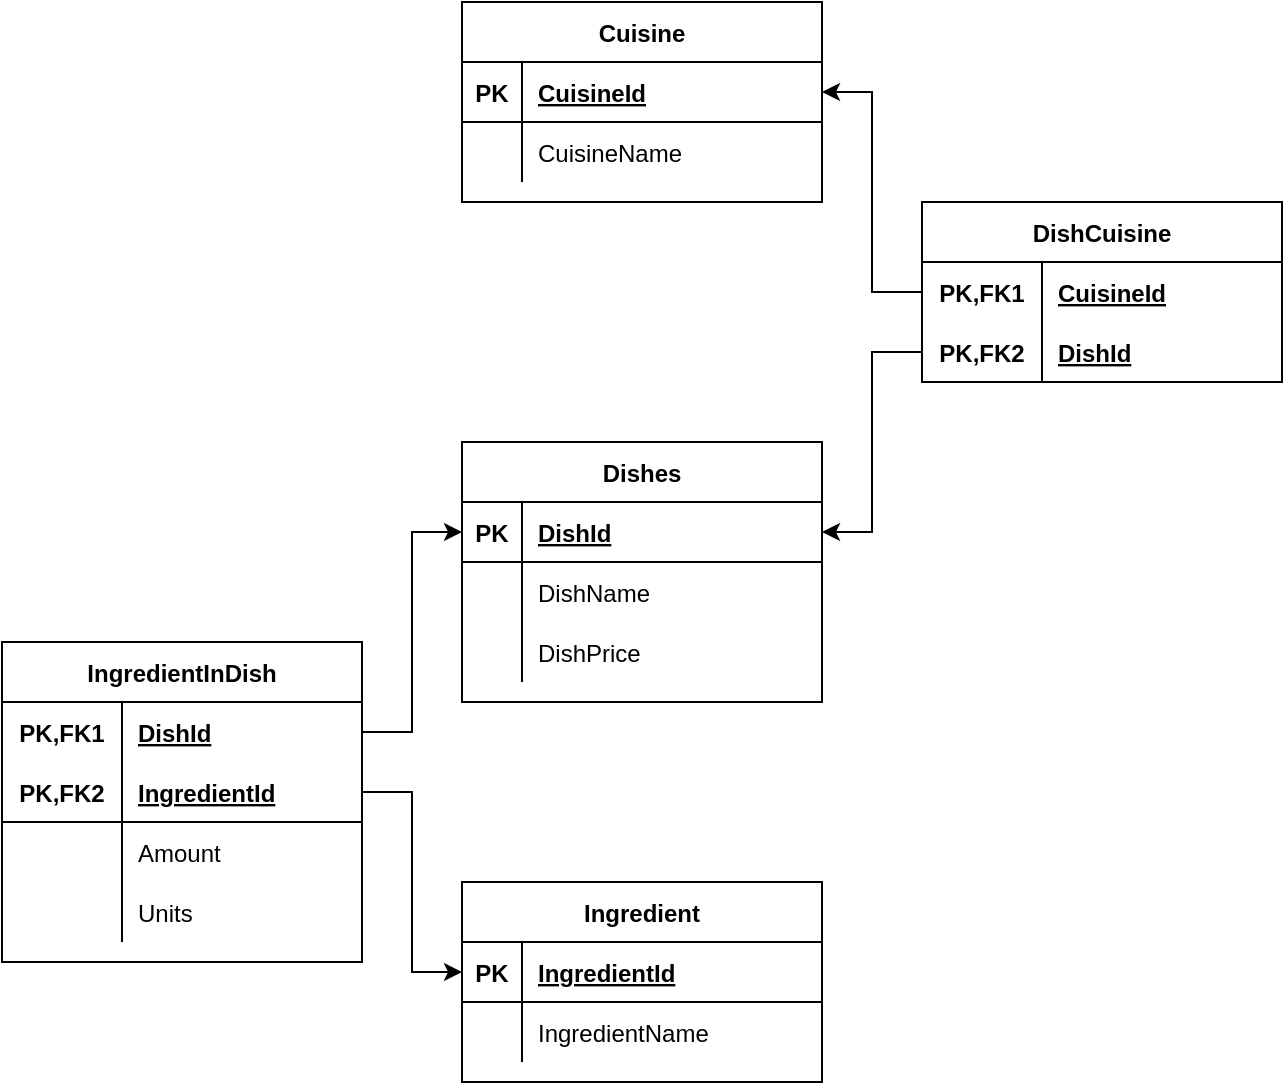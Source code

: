 <mxfile version="18.0.7" type="device"><diagram id="vBNVxA7s9thG6Cq5XpCE" name="Page-1"><mxGraphModel dx="2094" dy="1702" grid="1" gridSize="10" guides="1" tooltips="1" connect="1" arrows="1" fold="1" page="1" pageScale="1" pageWidth="850" pageHeight="1100" math="0" shadow="0"><root><mxCell id="0"/><mxCell id="1" parent="0"/><mxCell id="mBBFCZYdCGgDjVEufcc--1" value="Dishes" style="shape=table;startSize=30;container=1;collapsible=1;childLayout=tableLayout;fixedRows=1;rowLines=0;fontStyle=1;align=center;resizeLast=1;direction=east;" parent="1" vertex="1"><mxGeometry x="-110" y="90" width="180" height="130" as="geometry"/></mxCell><mxCell id="mBBFCZYdCGgDjVEufcc--2" value="" style="shape=tableRow;horizontal=0;startSize=0;swimlaneHead=0;swimlaneBody=0;fillColor=none;collapsible=0;dropTarget=0;points=[[0,0.5],[1,0.5]];portConstraint=eastwest;top=0;left=0;right=0;bottom=1;" parent="mBBFCZYdCGgDjVEufcc--1" vertex="1"><mxGeometry y="30" width="180" height="30" as="geometry"/></mxCell><mxCell id="mBBFCZYdCGgDjVEufcc--3" value="PK" style="shape=partialRectangle;connectable=0;fillColor=none;top=0;left=0;bottom=0;right=0;fontStyle=1;overflow=hidden;" parent="mBBFCZYdCGgDjVEufcc--2" vertex="1"><mxGeometry width="30" height="30" as="geometry"><mxRectangle width="30" height="30" as="alternateBounds"/></mxGeometry></mxCell><mxCell id="mBBFCZYdCGgDjVEufcc--4" value="DishId" style="shape=partialRectangle;connectable=0;fillColor=none;top=0;left=0;bottom=0;right=0;align=left;spacingLeft=6;fontStyle=5;overflow=hidden;" parent="mBBFCZYdCGgDjVEufcc--2" vertex="1"><mxGeometry x="30" width="150" height="30" as="geometry"><mxRectangle width="150" height="30" as="alternateBounds"/></mxGeometry></mxCell><mxCell id="mBBFCZYdCGgDjVEufcc--5" value="" style="shape=tableRow;horizontal=0;startSize=0;swimlaneHead=0;swimlaneBody=0;fillColor=none;collapsible=0;dropTarget=0;points=[[0,0.5],[1,0.5]];portConstraint=eastwest;top=0;left=0;right=0;bottom=0;" parent="mBBFCZYdCGgDjVEufcc--1" vertex="1"><mxGeometry y="60" width="180" height="30" as="geometry"/></mxCell><mxCell id="mBBFCZYdCGgDjVEufcc--6" value="" style="shape=partialRectangle;connectable=0;fillColor=none;top=0;left=0;bottom=0;right=0;editable=1;overflow=hidden;" parent="mBBFCZYdCGgDjVEufcc--5" vertex="1"><mxGeometry width="30" height="30" as="geometry"><mxRectangle width="30" height="30" as="alternateBounds"/></mxGeometry></mxCell><mxCell id="mBBFCZYdCGgDjVEufcc--7" value="DishName" style="shape=partialRectangle;connectable=0;fillColor=none;top=0;left=0;bottom=0;right=0;align=left;spacingLeft=6;overflow=hidden;" parent="mBBFCZYdCGgDjVEufcc--5" vertex="1"><mxGeometry x="30" width="150" height="30" as="geometry"><mxRectangle width="150" height="30" as="alternateBounds"/></mxGeometry></mxCell><mxCell id="mBBFCZYdCGgDjVEufcc--8" value="" style="shape=tableRow;horizontal=0;startSize=0;swimlaneHead=0;swimlaneBody=0;fillColor=none;collapsible=0;dropTarget=0;points=[[0,0.5],[1,0.5]];portConstraint=eastwest;top=0;left=0;right=0;bottom=0;" parent="mBBFCZYdCGgDjVEufcc--1" vertex="1"><mxGeometry y="90" width="180" height="30" as="geometry"/></mxCell><mxCell id="mBBFCZYdCGgDjVEufcc--9" value="" style="shape=partialRectangle;connectable=0;fillColor=none;top=0;left=0;bottom=0;right=0;editable=1;overflow=hidden;" parent="mBBFCZYdCGgDjVEufcc--8" vertex="1"><mxGeometry width="30" height="30" as="geometry"><mxRectangle width="30" height="30" as="alternateBounds"/></mxGeometry></mxCell><mxCell id="mBBFCZYdCGgDjVEufcc--10" value="DishPrice" style="shape=partialRectangle;connectable=0;fillColor=none;top=0;left=0;bottom=0;right=0;align=left;spacingLeft=6;overflow=hidden;" parent="mBBFCZYdCGgDjVEufcc--8" vertex="1"><mxGeometry x="30" width="150" height="30" as="geometry"><mxRectangle width="150" height="30" as="alternateBounds"/></mxGeometry></mxCell><mxCell id="mBBFCZYdCGgDjVEufcc--14" value="Cuisine" style="shape=table;startSize=30;container=1;collapsible=1;childLayout=tableLayout;fixedRows=1;rowLines=0;fontStyle=1;align=center;resizeLast=1;" parent="1" vertex="1"><mxGeometry x="-110" y="-130" width="180" height="100" as="geometry"/></mxCell><mxCell id="mBBFCZYdCGgDjVEufcc--15" value="" style="shape=tableRow;horizontal=0;startSize=0;swimlaneHead=0;swimlaneBody=0;fillColor=none;collapsible=0;dropTarget=0;points=[[0,0.5],[1,0.5]];portConstraint=eastwest;top=0;left=0;right=0;bottom=1;" parent="mBBFCZYdCGgDjVEufcc--14" vertex="1"><mxGeometry y="30" width="180" height="30" as="geometry"/></mxCell><mxCell id="mBBFCZYdCGgDjVEufcc--16" value="PK" style="shape=partialRectangle;connectable=0;fillColor=none;top=0;left=0;bottom=0;right=0;fontStyle=1;overflow=hidden;" parent="mBBFCZYdCGgDjVEufcc--15" vertex="1"><mxGeometry width="30" height="30" as="geometry"><mxRectangle width="30" height="30" as="alternateBounds"/></mxGeometry></mxCell><mxCell id="mBBFCZYdCGgDjVEufcc--17" value="CuisineId" style="shape=partialRectangle;connectable=0;fillColor=none;top=0;left=0;bottom=0;right=0;align=left;spacingLeft=6;fontStyle=5;overflow=hidden;" parent="mBBFCZYdCGgDjVEufcc--15" vertex="1"><mxGeometry x="30" width="150" height="30" as="geometry"><mxRectangle width="150" height="30" as="alternateBounds"/></mxGeometry></mxCell><mxCell id="mBBFCZYdCGgDjVEufcc--18" value="" style="shape=tableRow;horizontal=0;startSize=0;swimlaneHead=0;swimlaneBody=0;fillColor=none;collapsible=0;dropTarget=0;points=[[0,0.5],[1,0.5]];portConstraint=eastwest;top=0;left=0;right=0;bottom=0;" parent="mBBFCZYdCGgDjVEufcc--14" vertex="1"><mxGeometry y="60" width="180" height="30" as="geometry"/></mxCell><mxCell id="mBBFCZYdCGgDjVEufcc--19" value="" style="shape=partialRectangle;connectable=0;fillColor=none;top=0;left=0;bottom=0;right=0;editable=1;overflow=hidden;" parent="mBBFCZYdCGgDjVEufcc--18" vertex="1"><mxGeometry width="30" height="30" as="geometry"><mxRectangle width="30" height="30" as="alternateBounds"/></mxGeometry></mxCell><mxCell id="mBBFCZYdCGgDjVEufcc--20" value="CuisineName" style="shape=partialRectangle;connectable=0;fillColor=none;top=0;left=0;bottom=0;right=0;align=left;spacingLeft=6;overflow=hidden;" parent="mBBFCZYdCGgDjVEufcc--18" vertex="1"><mxGeometry x="30" width="150" height="30" as="geometry"><mxRectangle width="150" height="30" as="alternateBounds"/></mxGeometry></mxCell><mxCell id="mBBFCZYdCGgDjVEufcc--37" value="Ingredient" style="shape=table;startSize=30;container=1;collapsible=1;childLayout=tableLayout;fixedRows=1;rowLines=0;fontStyle=1;align=center;resizeLast=1;" parent="1" vertex="1"><mxGeometry x="-110" y="310" width="180" height="100" as="geometry"/></mxCell><mxCell id="mBBFCZYdCGgDjVEufcc--38" value="" style="shape=tableRow;horizontal=0;startSize=0;swimlaneHead=0;swimlaneBody=0;fillColor=none;collapsible=0;dropTarget=0;points=[[0,0.5],[1,0.5]];portConstraint=eastwest;top=0;left=0;right=0;bottom=1;" parent="mBBFCZYdCGgDjVEufcc--37" vertex="1"><mxGeometry y="30" width="180" height="30" as="geometry"/></mxCell><mxCell id="mBBFCZYdCGgDjVEufcc--39" value="PK" style="shape=partialRectangle;connectable=0;fillColor=none;top=0;left=0;bottom=0;right=0;fontStyle=1;overflow=hidden;" parent="mBBFCZYdCGgDjVEufcc--38" vertex="1"><mxGeometry width="30" height="30" as="geometry"><mxRectangle width="30" height="30" as="alternateBounds"/></mxGeometry></mxCell><mxCell id="mBBFCZYdCGgDjVEufcc--40" value="IngredientId" style="shape=partialRectangle;connectable=0;fillColor=none;top=0;left=0;bottom=0;right=0;align=left;spacingLeft=6;fontStyle=5;overflow=hidden;" parent="mBBFCZYdCGgDjVEufcc--38" vertex="1"><mxGeometry x="30" width="150" height="30" as="geometry"><mxRectangle width="150" height="30" as="alternateBounds"/></mxGeometry></mxCell><mxCell id="mBBFCZYdCGgDjVEufcc--41" value="" style="shape=tableRow;horizontal=0;startSize=0;swimlaneHead=0;swimlaneBody=0;fillColor=none;collapsible=0;dropTarget=0;points=[[0,0.5],[1,0.5]];portConstraint=eastwest;top=0;left=0;right=0;bottom=0;" parent="mBBFCZYdCGgDjVEufcc--37" vertex="1"><mxGeometry y="60" width="180" height="30" as="geometry"/></mxCell><mxCell id="mBBFCZYdCGgDjVEufcc--42" value="" style="shape=partialRectangle;connectable=0;fillColor=none;top=0;left=0;bottom=0;right=0;editable=1;overflow=hidden;" parent="mBBFCZYdCGgDjVEufcc--41" vertex="1"><mxGeometry width="30" height="30" as="geometry"><mxRectangle width="30" height="30" as="alternateBounds"/></mxGeometry></mxCell><mxCell id="mBBFCZYdCGgDjVEufcc--43" value="IngredientName" style="shape=partialRectangle;connectable=0;fillColor=none;top=0;left=0;bottom=0;right=0;align=left;spacingLeft=6;overflow=hidden;" parent="mBBFCZYdCGgDjVEufcc--41" vertex="1"><mxGeometry x="30" width="150" height="30" as="geometry"><mxRectangle width="150" height="30" as="alternateBounds"/></mxGeometry></mxCell><mxCell id="mBBFCZYdCGgDjVEufcc--50" value="IngredientInDish" style="shape=table;startSize=30;container=1;collapsible=1;childLayout=tableLayout;fixedRows=1;rowLines=0;fontStyle=1;align=center;resizeLast=1;" parent="1" vertex="1"><mxGeometry x="-340" y="190" width="180" height="160" as="geometry"/></mxCell><mxCell id="mBBFCZYdCGgDjVEufcc--51" value="" style="shape=tableRow;horizontal=0;startSize=0;swimlaneHead=0;swimlaneBody=0;fillColor=none;collapsible=0;dropTarget=0;points=[[0,0.5],[1,0.5]];portConstraint=eastwest;top=0;left=0;right=0;bottom=0;" parent="mBBFCZYdCGgDjVEufcc--50" vertex="1"><mxGeometry y="30" width="180" height="30" as="geometry"/></mxCell><mxCell id="mBBFCZYdCGgDjVEufcc--52" value="PK,FK1" style="shape=partialRectangle;connectable=0;fillColor=none;top=0;left=0;bottom=0;right=0;fontStyle=1;overflow=hidden;" parent="mBBFCZYdCGgDjVEufcc--51" vertex="1"><mxGeometry width="60" height="30" as="geometry"><mxRectangle width="60" height="30" as="alternateBounds"/></mxGeometry></mxCell><mxCell id="mBBFCZYdCGgDjVEufcc--53" value="DishId" style="shape=partialRectangle;connectable=0;fillColor=none;top=0;left=0;bottom=0;right=0;align=left;spacingLeft=6;fontStyle=5;overflow=hidden;" parent="mBBFCZYdCGgDjVEufcc--51" vertex="1"><mxGeometry x="60" width="120" height="30" as="geometry"><mxRectangle width="120" height="30" as="alternateBounds"/></mxGeometry></mxCell><mxCell id="mBBFCZYdCGgDjVEufcc--54" value="" style="shape=tableRow;horizontal=0;startSize=0;swimlaneHead=0;swimlaneBody=0;fillColor=none;collapsible=0;dropTarget=0;points=[[0,0.5],[1,0.5]];portConstraint=eastwest;top=0;left=0;right=0;bottom=1;" parent="mBBFCZYdCGgDjVEufcc--50" vertex="1"><mxGeometry y="60" width="180" height="30" as="geometry"/></mxCell><mxCell id="mBBFCZYdCGgDjVEufcc--55" value="PK,FK2" style="shape=partialRectangle;connectable=0;fillColor=none;top=0;left=0;bottom=0;right=0;fontStyle=1;overflow=hidden;" parent="mBBFCZYdCGgDjVEufcc--54" vertex="1"><mxGeometry width="60" height="30" as="geometry"><mxRectangle width="60" height="30" as="alternateBounds"/></mxGeometry></mxCell><mxCell id="mBBFCZYdCGgDjVEufcc--56" value="IngredientId" style="shape=partialRectangle;connectable=0;fillColor=none;top=0;left=0;bottom=0;right=0;align=left;spacingLeft=6;fontStyle=5;overflow=hidden;" parent="mBBFCZYdCGgDjVEufcc--54" vertex="1"><mxGeometry x="60" width="120" height="30" as="geometry"><mxRectangle width="120" height="30" as="alternateBounds"/></mxGeometry></mxCell><mxCell id="mBBFCZYdCGgDjVEufcc--57" value="" style="shape=tableRow;horizontal=0;startSize=0;swimlaneHead=0;swimlaneBody=0;fillColor=none;collapsible=0;dropTarget=0;points=[[0,0.5],[1,0.5]];portConstraint=eastwest;top=0;left=0;right=0;bottom=0;" parent="mBBFCZYdCGgDjVEufcc--50" vertex="1"><mxGeometry y="90" width="180" height="30" as="geometry"/></mxCell><mxCell id="mBBFCZYdCGgDjVEufcc--58" value="" style="shape=partialRectangle;connectable=0;fillColor=none;top=0;left=0;bottom=0;right=0;editable=1;overflow=hidden;" parent="mBBFCZYdCGgDjVEufcc--57" vertex="1"><mxGeometry width="60" height="30" as="geometry"><mxRectangle width="60" height="30" as="alternateBounds"/></mxGeometry></mxCell><mxCell id="mBBFCZYdCGgDjVEufcc--59" value="Amount" style="shape=partialRectangle;connectable=0;fillColor=none;top=0;left=0;bottom=0;right=0;align=left;spacingLeft=6;overflow=hidden;" parent="mBBFCZYdCGgDjVEufcc--57" vertex="1"><mxGeometry x="60" width="120" height="30" as="geometry"><mxRectangle width="120" height="30" as="alternateBounds"/></mxGeometry></mxCell><mxCell id="mBBFCZYdCGgDjVEufcc--60" value="" style="shape=tableRow;horizontal=0;startSize=0;swimlaneHead=0;swimlaneBody=0;fillColor=none;collapsible=0;dropTarget=0;points=[[0,0.5],[1,0.5]];portConstraint=eastwest;top=0;left=0;right=0;bottom=0;" parent="mBBFCZYdCGgDjVEufcc--50" vertex="1"><mxGeometry y="120" width="180" height="30" as="geometry"/></mxCell><mxCell id="mBBFCZYdCGgDjVEufcc--61" value="" style="shape=partialRectangle;connectable=0;fillColor=none;top=0;left=0;bottom=0;right=0;editable=1;overflow=hidden;" parent="mBBFCZYdCGgDjVEufcc--60" vertex="1"><mxGeometry width="60" height="30" as="geometry"><mxRectangle width="60" height="30" as="alternateBounds"/></mxGeometry></mxCell><mxCell id="mBBFCZYdCGgDjVEufcc--62" value="Units" style="shape=partialRectangle;connectable=0;fillColor=none;top=0;left=0;bottom=0;right=0;align=left;spacingLeft=6;overflow=hidden;" parent="mBBFCZYdCGgDjVEufcc--60" vertex="1"><mxGeometry x="60" width="120" height="30" as="geometry"><mxRectangle width="120" height="30" as="alternateBounds"/></mxGeometry></mxCell><mxCell id="mBBFCZYdCGgDjVEufcc--93" value="DishCuisine" style="shape=table;startSize=30;container=1;collapsible=1;childLayout=tableLayout;fixedRows=1;rowLines=0;fontStyle=1;align=center;resizeLast=1;" parent="1" vertex="1"><mxGeometry x="120" y="-30" width="180" height="90" as="geometry"/></mxCell><mxCell id="mBBFCZYdCGgDjVEufcc--94" value="" style="shape=tableRow;horizontal=0;startSize=0;swimlaneHead=0;swimlaneBody=0;fillColor=none;collapsible=0;dropTarget=0;points=[[0,0.5],[1,0.5]];portConstraint=eastwest;top=0;left=0;right=0;bottom=0;" parent="mBBFCZYdCGgDjVEufcc--93" vertex="1"><mxGeometry y="30" width="180" height="30" as="geometry"/></mxCell><mxCell id="mBBFCZYdCGgDjVEufcc--95" value="PK,FK1" style="shape=partialRectangle;connectable=0;fillColor=none;top=0;left=0;bottom=0;right=0;fontStyle=1;overflow=hidden;" parent="mBBFCZYdCGgDjVEufcc--94" vertex="1"><mxGeometry width="60" height="30" as="geometry"><mxRectangle width="60" height="30" as="alternateBounds"/></mxGeometry></mxCell><mxCell id="mBBFCZYdCGgDjVEufcc--96" value="CuisineId" style="shape=partialRectangle;connectable=0;fillColor=none;top=0;left=0;bottom=0;right=0;align=left;spacingLeft=6;fontStyle=5;overflow=hidden;" parent="mBBFCZYdCGgDjVEufcc--94" vertex="1"><mxGeometry x="60" width="120" height="30" as="geometry"><mxRectangle width="120" height="30" as="alternateBounds"/></mxGeometry></mxCell><mxCell id="mBBFCZYdCGgDjVEufcc--97" value="" style="shape=tableRow;horizontal=0;startSize=0;swimlaneHead=0;swimlaneBody=0;fillColor=none;collapsible=0;dropTarget=0;points=[[0,0.5],[1,0.5]];portConstraint=eastwest;top=0;left=0;right=0;bottom=1;" parent="mBBFCZYdCGgDjVEufcc--93" vertex="1"><mxGeometry y="60" width="180" height="30" as="geometry"/></mxCell><mxCell id="mBBFCZYdCGgDjVEufcc--98" value="PK,FK2" style="shape=partialRectangle;connectable=0;fillColor=none;top=0;left=0;bottom=0;right=0;fontStyle=1;overflow=hidden;" parent="mBBFCZYdCGgDjVEufcc--97" vertex="1"><mxGeometry width="60" height="30" as="geometry"><mxRectangle width="60" height="30" as="alternateBounds"/></mxGeometry></mxCell><mxCell id="mBBFCZYdCGgDjVEufcc--99" value="DishId" style="shape=partialRectangle;connectable=0;fillColor=none;top=0;left=0;bottom=0;right=0;align=left;spacingLeft=6;fontStyle=5;overflow=hidden;" parent="mBBFCZYdCGgDjVEufcc--97" vertex="1"><mxGeometry x="60" width="120" height="30" as="geometry"><mxRectangle width="120" height="30" as="alternateBounds"/></mxGeometry></mxCell><mxCell id="8ZutAPBBxqQzBWZRw9Xz-2" style="edgeStyle=orthogonalEdgeStyle;rounded=0;orthogonalLoop=1;jettySize=auto;html=1;entryX=0;entryY=0.5;entryDx=0;entryDy=0;" edge="1" parent="1" source="mBBFCZYdCGgDjVEufcc--51" target="mBBFCZYdCGgDjVEufcc--2"><mxGeometry relative="1" as="geometry"/></mxCell><mxCell id="8ZutAPBBxqQzBWZRw9Xz-3" style="edgeStyle=orthogonalEdgeStyle;rounded=0;orthogonalLoop=1;jettySize=auto;html=1;entryX=0;entryY=0.5;entryDx=0;entryDy=0;" edge="1" parent="1" source="mBBFCZYdCGgDjVEufcc--54" target="mBBFCZYdCGgDjVEufcc--38"><mxGeometry relative="1" as="geometry"/></mxCell><mxCell id="8ZutAPBBxqQzBWZRw9Xz-4" style="edgeStyle=orthogonalEdgeStyle;rounded=0;orthogonalLoop=1;jettySize=auto;html=1;entryX=1;entryY=0.5;entryDx=0;entryDy=0;" edge="1" parent="1" source="mBBFCZYdCGgDjVEufcc--94" target="mBBFCZYdCGgDjVEufcc--15"><mxGeometry relative="1" as="geometry"/></mxCell><mxCell id="8ZutAPBBxqQzBWZRw9Xz-5" style="edgeStyle=orthogonalEdgeStyle;rounded=0;orthogonalLoop=1;jettySize=auto;html=1;entryX=1;entryY=0.5;entryDx=0;entryDy=0;" edge="1" parent="1" source="mBBFCZYdCGgDjVEufcc--97" target="mBBFCZYdCGgDjVEufcc--2"><mxGeometry relative="1" as="geometry"/></mxCell></root></mxGraphModel></diagram></mxfile>